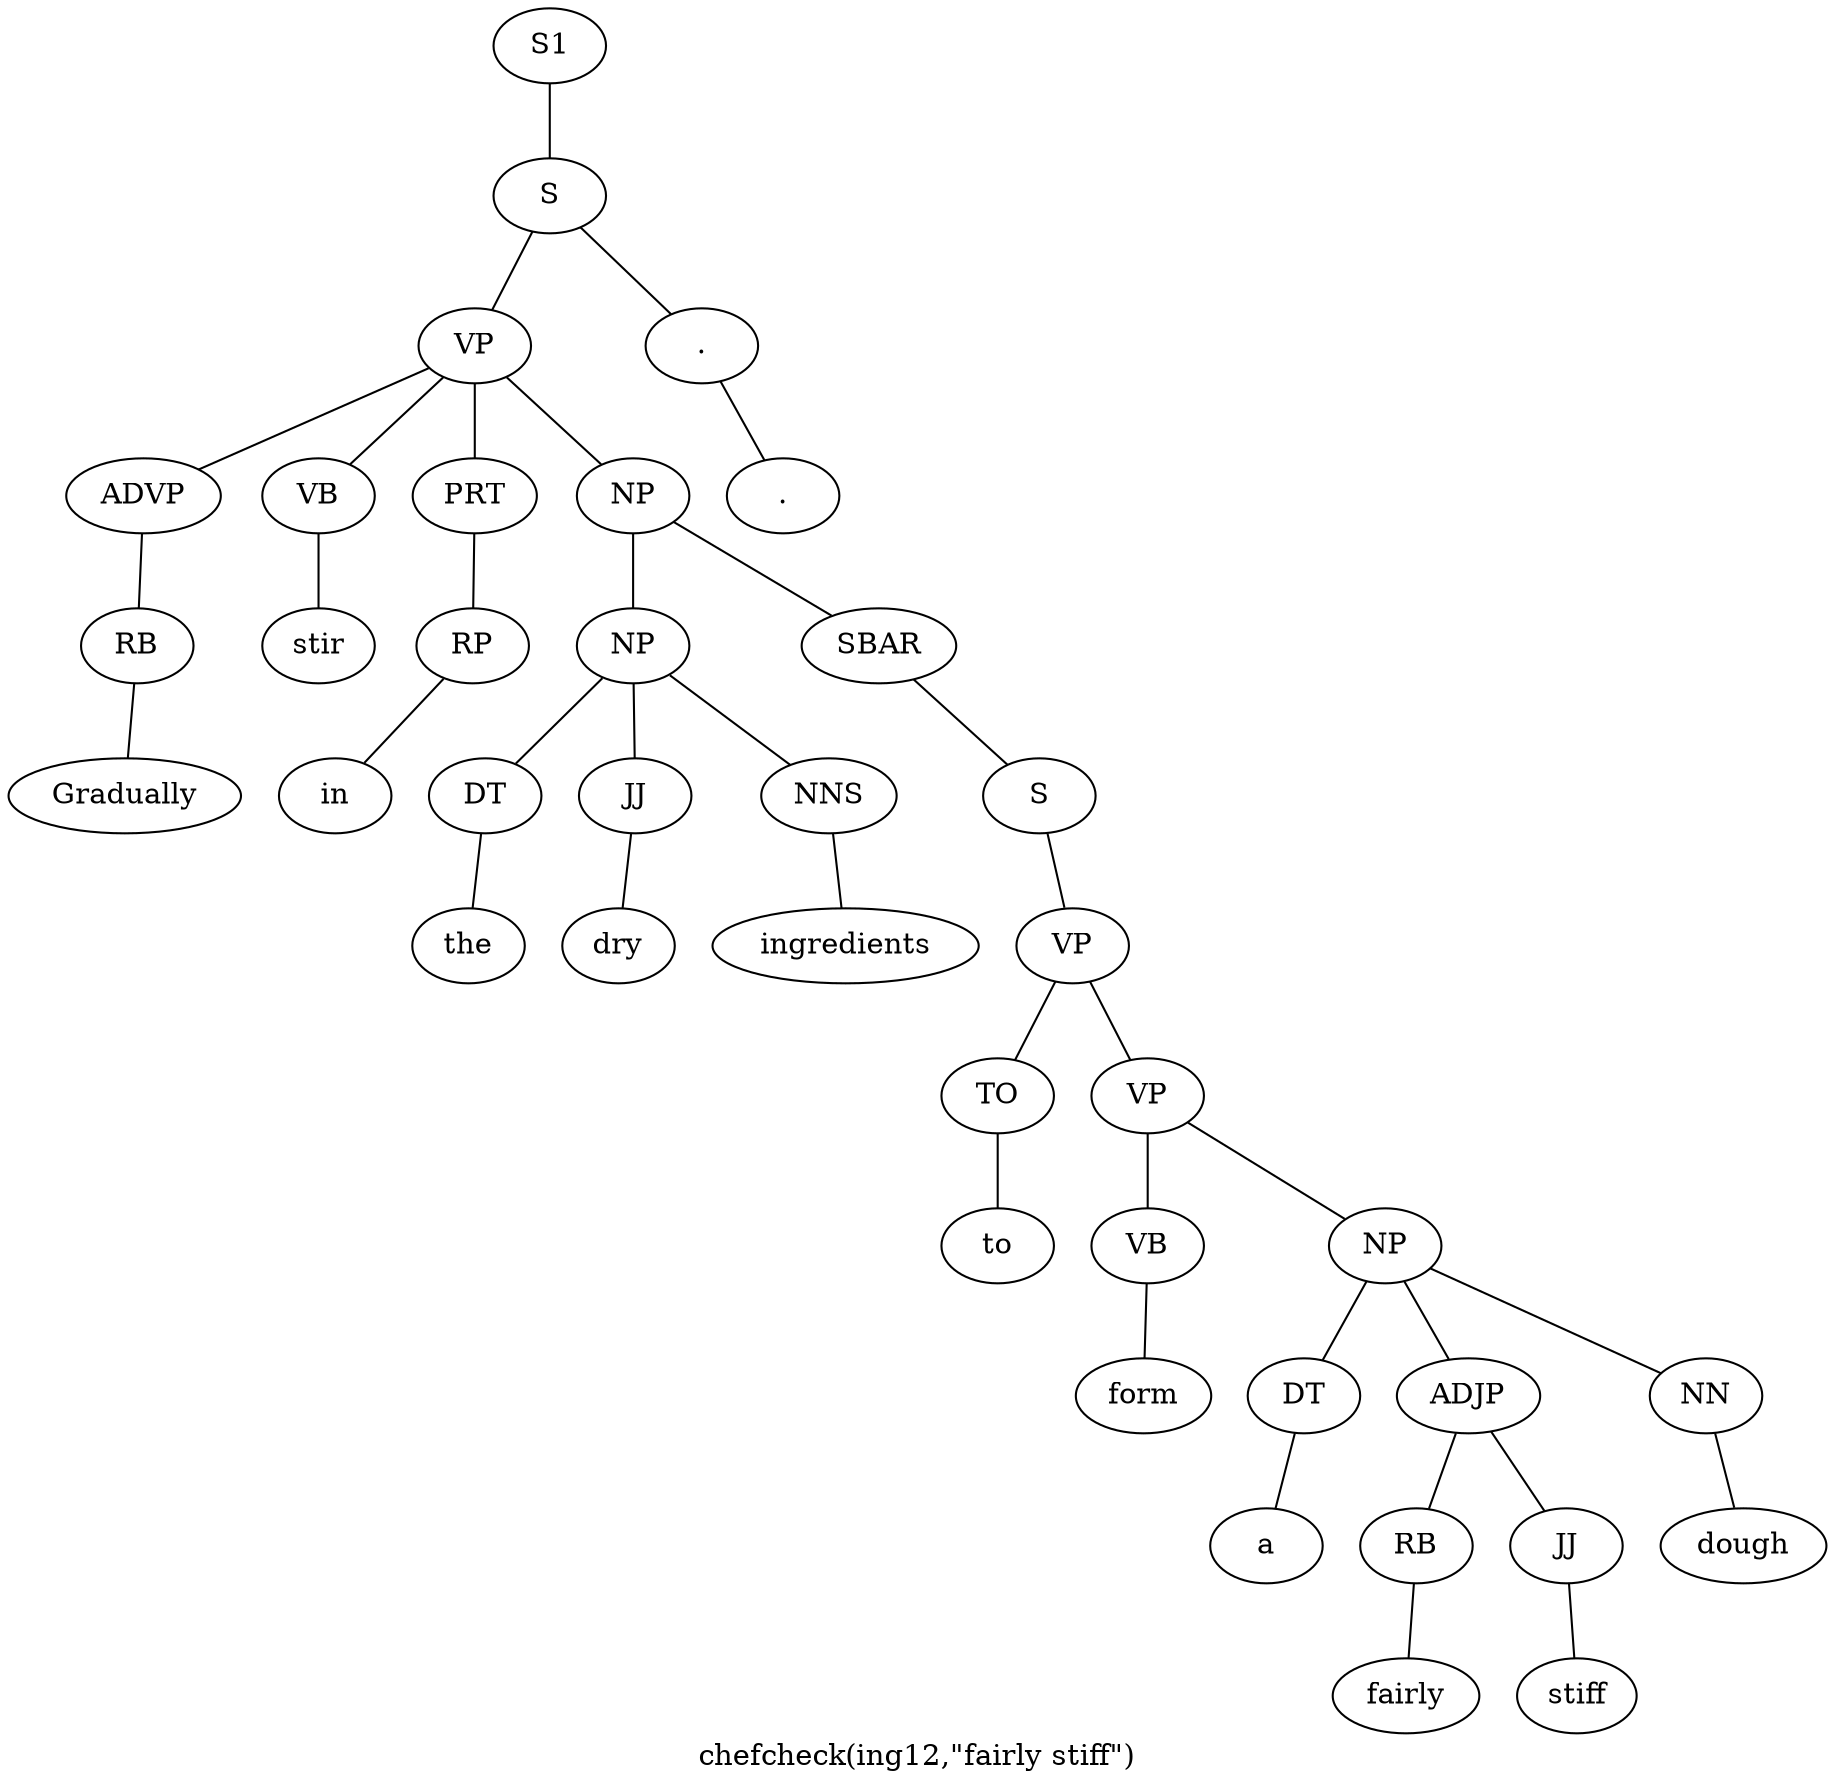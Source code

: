 graph SyntaxGraph {
	label = "chefcheck(ing12,\"fairly stiff\")";
	Node0 [label="S1"];
	Node1 [label="S"];
	Node2 [label="VP"];
	Node3 [label="ADVP"];
	Node4 [label="RB"];
	Node5 [label="Gradually"];
	Node6 [label="VB"];
	Node7 [label="stir"];
	Node8 [label="PRT"];
	Node9 [label="RP"];
	Node10 [label="in"];
	Node11 [label="NP"];
	Node12 [label="NP"];
	Node13 [label="DT"];
	Node14 [label="the"];
	Node15 [label="JJ"];
	Node16 [label="dry"];
	Node17 [label="NNS"];
	Node18 [label="ingredients"];
	Node19 [label="SBAR"];
	Node20 [label="S"];
	Node21 [label="VP"];
	Node22 [label="TO"];
	Node23 [label="to"];
	Node24 [label="VP"];
	Node25 [label="VB"];
	Node26 [label="form"];
	Node27 [label="NP"];
	Node28 [label="DT"];
	Node29 [label="a"];
	Node30 [label="ADJP"];
	Node31 [label="RB"];
	Node32 [label="fairly"];
	Node33 [label="JJ"];
	Node34 [label="stiff"];
	Node35 [label="NN"];
	Node36 [label="dough"];
	Node37 [label="."];
	Node38 [label="."];

	Node0 -- Node1;
	Node1 -- Node2;
	Node1 -- Node37;
	Node2 -- Node3;
	Node2 -- Node6;
	Node2 -- Node8;
	Node2 -- Node11;
	Node3 -- Node4;
	Node4 -- Node5;
	Node6 -- Node7;
	Node8 -- Node9;
	Node9 -- Node10;
	Node11 -- Node12;
	Node11 -- Node19;
	Node12 -- Node13;
	Node12 -- Node15;
	Node12 -- Node17;
	Node13 -- Node14;
	Node15 -- Node16;
	Node17 -- Node18;
	Node19 -- Node20;
	Node20 -- Node21;
	Node21 -- Node22;
	Node21 -- Node24;
	Node22 -- Node23;
	Node24 -- Node25;
	Node24 -- Node27;
	Node25 -- Node26;
	Node27 -- Node28;
	Node27 -- Node30;
	Node27 -- Node35;
	Node28 -- Node29;
	Node30 -- Node31;
	Node30 -- Node33;
	Node31 -- Node32;
	Node33 -- Node34;
	Node35 -- Node36;
	Node37 -- Node38;
}